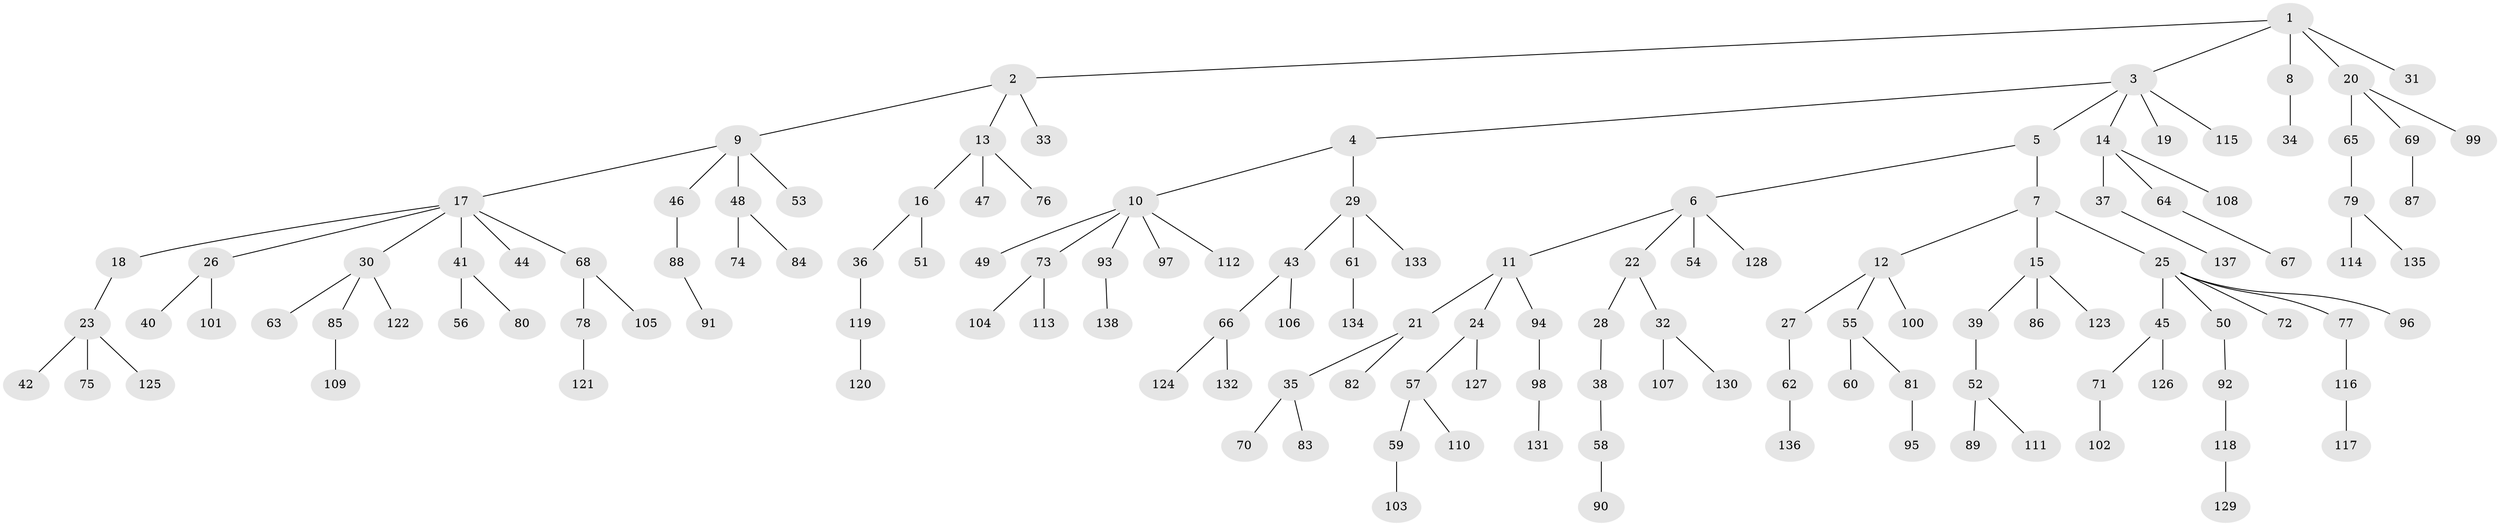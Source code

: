 // coarse degree distribution, {9: 0.010526315789473684, 7: 0.021052631578947368, 6: 0.031578947368421054, 1: 0.6, 4: 0.031578947368421054, 5: 0.021052631578947368, 3: 0.08421052631578947, 8: 0.010526315789473684, 2: 0.18947368421052632}
// Generated by graph-tools (version 1.1) at 2025/24/03/03/25 07:24:07]
// undirected, 138 vertices, 137 edges
graph export_dot {
graph [start="1"]
  node [color=gray90,style=filled];
  1;
  2;
  3;
  4;
  5;
  6;
  7;
  8;
  9;
  10;
  11;
  12;
  13;
  14;
  15;
  16;
  17;
  18;
  19;
  20;
  21;
  22;
  23;
  24;
  25;
  26;
  27;
  28;
  29;
  30;
  31;
  32;
  33;
  34;
  35;
  36;
  37;
  38;
  39;
  40;
  41;
  42;
  43;
  44;
  45;
  46;
  47;
  48;
  49;
  50;
  51;
  52;
  53;
  54;
  55;
  56;
  57;
  58;
  59;
  60;
  61;
  62;
  63;
  64;
  65;
  66;
  67;
  68;
  69;
  70;
  71;
  72;
  73;
  74;
  75;
  76;
  77;
  78;
  79;
  80;
  81;
  82;
  83;
  84;
  85;
  86;
  87;
  88;
  89;
  90;
  91;
  92;
  93;
  94;
  95;
  96;
  97;
  98;
  99;
  100;
  101;
  102;
  103;
  104;
  105;
  106;
  107;
  108;
  109;
  110;
  111;
  112;
  113;
  114;
  115;
  116;
  117;
  118;
  119;
  120;
  121;
  122;
  123;
  124;
  125;
  126;
  127;
  128;
  129;
  130;
  131;
  132;
  133;
  134;
  135;
  136;
  137;
  138;
  1 -- 2;
  1 -- 3;
  1 -- 8;
  1 -- 20;
  1 -- 31;
  2 -- 9;
  2 -- 13;
  2 -- 33;
  3 -- 4;
  3 -- 5;
  3 -- 14;
  3 -- 19;
  3 -- 115;
  4 -- 10;
  4 -- 29;
  5 -- 6;
  5 -- 7;
  6 -- 11;
  6 -- 22;
  6 -- 54;
  6 -- 128;
  7 -- 12;
  7 -- 15;
  7 -- 25;
  8 -- 34;
  9 -- 17;
  9 -- 46;
  9 -- 48;
  9 -- 53;
  10 -- 49;
  10 -- 73;
  10 -- 93;
  10 -- 97;
  10 -- 112;
  11 -- 21;
  11 -- 24;
  11 -- 94;
  12 -- 27;
  12 -- 55;
  12 -- 100;
  13 -- 16;
  13 -- 47;
  13 -- 76;
  14 -- 37;
  14 -- 64;
  14 -- 108;
  15 -- 39;
  15 -- 86;
  15 -- 123;
  16 -- 36;
  16 -- 51;
  17 -- 18;
  17 -- 26;
  17 -- 30;
  17 -- 41;
  17 -- 44;
  17 -- 68;
  18 -- 23;
  20 -- 65;
  20 -- 69;
  20 -- 99;
  21 -- 35;
  21 -- 82;
  22 -- 28;
  22 -- 32;
  23 -- 42;
  23 -- 75;
  23 -- 125;
  24 -- 57;
  24 -- 127;
  25 -- 45;
  25 -- 50;
  25 -- 72;
  25 -- 77;
  25 -- 96;
  26 -- 40;
  26 -- 101;
  27 -- 62;
  28 -- 38;
  29 -- 43;
  29 -- 61;
  29 -- 133;
  30 -- 63;
  30 -- 85;
  30 -- 122;
  32 -- 107;
  32 -- 130;
  35 -- 70;
  35 -- 83;
  36 -- 119;
  37 -- 137;
  38 -- 58;
  39 -- 52;
  41 -- 56;
  41 -- 80;
  43 -- 66;
  43 -- 106;
  45 -- 71;
  45 -- 126;
  46 -- 88;
  48 -- 74;
  48 -- 84;
  50 -- 92;
  52 -- 89;
  52 -- 111;
  55 -- 60;
  55 -- 81;
  57 -- 59;
  57 -- 110;
  58 -- 90;
  59 -- 103;
  61 -- 134;
  62 -- 136;
  64 -- 67;
  65 -- 79;
  66 -- 124;
  66 -- 132;
  68 -- 78;
  68 -- 105;
  69 -- 87;
  71 -- 102;
  73 -- 104;
  73 -- 113;
  77 -- 116;
  78 -- 121;
  79 -- 114;
  79 -- 135;
  81 -- 95;
  85 -- 109;
  88 -- 91;
  92 -- 118;
  93 -- 138;
  94 -- 98;
  98 -- 131;
  116 -- 117;
  118 -- 129;
  119 -- 120;
}
